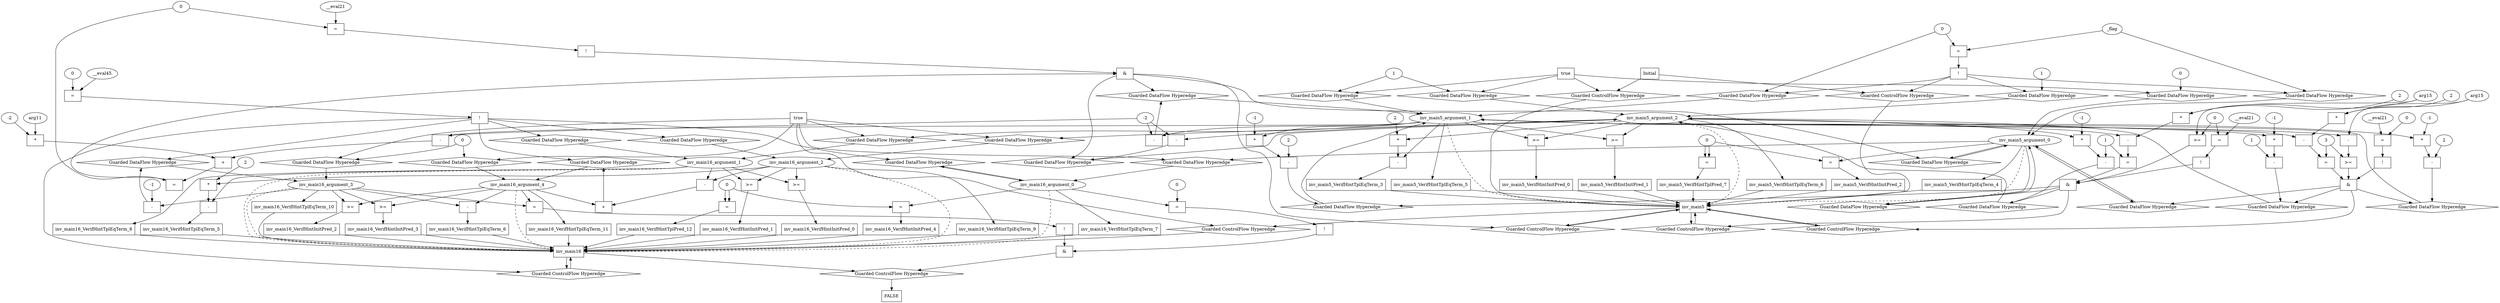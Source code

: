 digraph dag {
inv_main16 [label="inv_main16" shape="rect"];
inv_main5 [label="inv_main5" shape="rect"];
FALSE [label="FALSE" shape="rect"];
Initial [label="Initial" shape="rect"];
ControlFowHyperEdge_0 [label="Guarded ControlFlow Hyperedge" shape="diamond"];
inv_main16 -> ControlFowHyperEdge_0[label=""]
ControlFowHyperEdge_0 -> inv_main16[label=""]
ControlFowHyperEdge_1 [label="Guarded ControlFlow Hyperedge" shape="diamond"];
Initial -> ControlFowHyperEdge_1[label=""]
ControlFowHyperEdge_1 -> inv_main5[label=""]
ControlFowHyperEdge_2 [label="Guarded ControlFlow Hyperedge" shape="diamond"];
Initial -> ControlFowHyperEdge_2[label=""]
ControlFowHyperEdge_2 -> inv_main5[label=""]
ControlFowHyperEdge_3 [label="Guarded ControlFlow Hyperedge" shape="diamond"];
inv_main5 -> ControlFowHyperEdge_3[label=""]
ControlFowHyperEdge_3 -> inv_main16[label=""]
ControlFowHyperEdge_4 [label="Guarded ControlFlow Hyperedge" shape="diamond"];
inv_main5 -> ControlFowHyperEdge_4[label=""]
ControlFowHyperEdge_4 -> inv_main5[label=""]
ControlFowHyperEdge_5 [label="Guarded ControlFlow Hyperedge" shape="diamond"];
inv_main5 -> ControlFowHyperEdge_5[label=""]
ControlFowHyperEdge_5 -> inv_main5[label=""]
ControlFowHyperEdge_6 [label="Guarded ControlFlow Hyperedge" shape="diamond"];
inv_main5 -> ControlFowHyperEdge_6[label=""]
ControlFowHyperEdge_6 -> inv_main5[label=""]
ControlFowHyperEdge_7 [label="Guarded ControlFlow Hyperedge" shape="diamond"];
inv_main16 -> ControlFowHyperEdge_7[label=""]
ControlFowHyperEdge_7 -> FALSE[label=""]
inv_main16_argument_0 [label="inv_main16_argument_0" shape="oval"];
inv_main16_argument_0 -> inv_main16[label="" style="dashed"]
inv_main16_argument_1 [label="inv_main16_argument_1" shape="oval"];
inv_main16_argument_1 -> inv_main16[label="" style="dashed"]
inv_main16_argument_2 [label="inv_main16_argument_2" shape="oval"];
inv_main16_argument_2 -> inv_main16[label="" style="dashed"]
inv_main16_argument_3 [label="inv_main16_argument_3" shape="oval"];
inv_main16_argument_3 -> inv_main16[label="" style="dashed"]
inv_main16_argument_4 [label="inv_main16_argument_4" shape="oval"];
inv_main16_argument_4 -> inv_main16[label="" style="dashed"]
inv_main5_argument_0 [label="inv_main5_argument_0" shape="oval"];
inv_main5_argument_0 -> inv_main5[label="" style="dashed"]
inv_main5_argument_1 [label="inv_main5_argument_1" shape="oval"];
inv_main5_argument_1 -> inv_main5[label="" style="dashed"]
inv_main5_argument_2 [label="inv_main5_argument_2" shape="oval"];
inv_main5_argument_2 -> inv_main5[label="" style="dashed"]

xxxinv_main16___inv_main16_0xxxguard_0_node_0 [label="!" shape="rect"];
xxxinv_main16___inv_main16_0xxxguard_0_node_1 [label="=" shape="rect"];
xxxinv_main16___inv_main16_0xxxguard_0_node_2 [label="__eval45"];
xxxinv_main16___inv_main16_0xxxguard_0_node_3 [label="0"];
xxxinv_main16___inv_main16_0xxxguard_0_node_1->xxxinv_main16___inv_main16_0xxxguard_0_node_0
xxxinv_main16___inv_main16_0xxxguard_0_node_2->xxxinv_main16___inv_main16_0xxxguard_0_node_1
xxxinv_main16___inv_main16_0xxxguard_0_node_3->xxxinv_main16___inv_main16_0xxxguard_0_node_1

xxxinv_main16___inv_main16_0xxxguard_0_node_0->ControlFowHyperEdge_0 [label=""];
xxxinv_main16___inv_main16_0xxxdataFlow_0_node_0 [label="-" shape="rect"];
xxxinv_main16___inv_main16_0xxxdataFlow_0_node_2 [label="-1"];
inv_main16_argument_3->xxxinv_main16___inv_main16_0xxxdataFlow_0_node_0
xxxinv_main16___inv_main16_0xxxdataFlow_0_node_2->xxxinv_main16___inv_main16_0xxxdataFlow_0_node_0

xxxinv_main16___inv_main16_0xxxdataFlow_0_node_0->DataFowHyperEdge_0_inv_main16_argument_3 [label=""];
xxxinv_main16___inv_main16_0xxxdataFlow1_node_0 [label="+" shape="rect"];
xxxinv_main16___inv_main16_0xxxdataFlow1_node_2 [label="-" shape="rect"];
inv_main16_argument_4->xxxinv_main16___inv_main16_0xxxdataFlow1_node_0
xxxinv_main16___inv_main16_0xxxdataFlow1_node_2->xxxinv_main16___inv_main16_0xxxdataFlow1_node_0
inv_main16_argument_2->xxxinv_main16___inv_main16_0xxxdataFlow1_node_2
inv_main16_argument_1->xxxinv_main16___inv_main16_0xxxdataFlow1_node_2

xxxinv_main16___inv_main16_0xxxdataFlow1_node_0->DataFowHyperEdge_0_inv_main16_argument_4 [label=""];
xxxinv_main5___Initial_1xxxguard_0_node_0 [label="!" shape="rect"];
xxxinv_main5___Initial_1xxxguard_0_node_1 [label="=" shape="rect"];
xxxinv_main5___Initial_1xxxguard_0_node_1->xxxinv_main5___Initial_1xxxguard_0_node_0
xxxinv_main5___Initial_1xxxdataFlow_0_node_0->xxxinv_main5___Initial_1xxxguard_0_node_1
xxxinv_main5___Initial_1xxxdataFlow1_node_0->xxxinv_main5___Initial_1xxxguard_0_node_1

xxxinv_main5___Initial_1xxxguard_0_node_0->ControlFowHyperEdge_1 [label=""];
xxxinv_main5___Initial_1xxxdataFlow_0_node_0 [label="_flag"];

xxxinv_main5___Initial_1xxxdataFlow_0_node_0->DataFowHyperEdge_1_inv_main5_argument_0 [label=""];
xxxinv_main5___Initial_1xxxdataFlow1_node_0 [label="0"];

xxxinv_main5___Initial_1xxxdataFlow1_node_0->DataFowHyperEdge_1_inv_main5_argument_1 [label=""];
xxxinv_main5___Initial_1xxxdataFlow2_node_0 [label="1"];

xxxinv_main5___Initial_1xxxdataFlow2_node_0->DataFowHyperEdge_1_inv_main5_argument_2 [label=""];
true_2 [label="true" shape="rect"];
true_2->ControlFowHyperEdge_2 [label=""];
xxxinv_main5___Initial_2xxxdataFlow_0_node_0 [label="0"];

xxxinv_main5___Initial_2xxxdataFlow_0_node_0->DataFowHyperEdge_2_inv_main5_argument_0 [label=""];
xxxinv_main5___Initial_2xxxdataFlow1_node_0 [label="1"];

xxxinv_main5___Initial_2xxxdataFlow1_node_0->DataFowHyperEdge_2_inv_main5_argument_1 [label=""];

xxxinv_main5___Initial_2xxxdataFlow1_node_0->DataFowHyperEdge_2_inv_main5_argument_2 [label=""];
true_3 [label="true" shape="rect"];
true_3->ControlFowHyperEdge_3 [label=""];
xxxinv_main16___inv_main5_3xxxdataFlow_0_node_0 [label="0"];

xxxinv_main16___inv_main5_3xxxdataFlow_0_node_0->DataFowHyperEdge_3_inv_main16_argument_3 [label=""];

xxxinv_main16___inv_main5_3xxxdataFlow_0_node_0->DataFowHyperEdge_3_inv_main16_argument_4 [label=""];
xxxinv_main5___inv_main5_4xxx_and [label="&" shape="rect"];
xxxinv_main5___inv_main5_4xxxguard_0_node_0 [label="=" shape="rect"];
xxxinv_main5___inv_main5_4xxxguard_0_node_1 [label="+" shape="rect"];
xxxinv_main5___inv_main5_4xxxguard_0_node_2 [label="-" shape="rect"];
xxxinv_main5___inv_main5_4xxxguard_0_node_5 [label="*" shape="rect"];
xxxinv_main5___inv_main5_4xxxguard_0_node_6 [label="-2"];
xxxinv_main5___inv_main5_4xxxguard_0_node_7 [label="arg11"];
xxxinv_main5___inv_main5_4xxxguard_0_node_8 [label="0"];
xxxinv_main5___inv_main5_4xxxguard_0_node_1->xxxinv_main5___inv_main5_4xxxguard_0_node_0
xxxinv_main5___inv_main5_4xxxguard_0_node_8->xxxinv_main5___inv_main5_4xxxguard_0_node_0
xxxinv_main5___inv_main5_4xxxguard_0_node_2->xxxinv_main5___inv_main5_4xxxguard_0_node_1
xxxinv_main5___inv_main5_4xxxguard_0_node_5->xxxinv_main5___inv_main5_4xxxguard_0_node_1
inv_main5_argument_1->xxxinv_main5___inv_main5_4xxxguard_0_node_2
xxxinv_main5___inv_main5_4xxxdataFlow_0_node_2->xxxinv_main5___inv_main5_4xxxguard_0_node_2
xxxinv_main5___inv_main5_4xxxguard_0_node_7->xxxinv_main5___inv_main5_4xxxguard_0_node_5
xxxinv_main5___inv_main5_4xxxguard_0_node_6->xxxinv_main5___inv_main5_4xxxguard_0_node_5

xxxinv_main5___inv_main5_4xxxguard_0_node_0->xxxinv_main5___inv_main5_4xxx_and [label=""];
xxxinv_main5___inv_main5_4xxxguard1_node_0 [label="!" shape="rect"];
xxxinv_main5___inv_main5_4xxxguard1_node_1 [label="=" shape="rect"];
xxxinv_main5___inv_main5_4xxxguard1_node_2 [label="__eval21"];
xxxinv_main5___inv_main5_4xxxguard1_node_1->xxxinv_main5___inv_main5_4xxxguard1_node_0
xxxinv_main5___inv_main5_4xxxguard1_node_2->xxxinv_main5___inv_main5_4xxxguard1_node_1
xxxinv_main5___inv_main5_4xxxguard_0_node_8->xxxinv_main5___inv_main5_4xxxguard1_node_1

xxxinv_main5___inv_main5_4xxxguard1_node_0->xxxinv_main5___inv_main5_4xxx_and [label=""];
xxxinv_main5___inv_main5_4xxx_and->ControlFowHyperEdge_4 [label=""];
xxxinv_main5___inv_main5_4xxxdataFlow_0_node_0 [label="-" shape="rect"];
xxxinv_main5___inv_main5_4xxxdataFlow_0_node_2 [label="-2"];
inv_main5_argument_1->xxxinv_main5___inv_main5_4xxxdataFlow_0_node_0
xxxinv_main5___inv_main5_4xxxdataFlow_0_node_2->xxxinv_main5___inv_main5_4xxxdataFlow_0_node_0

xxxinv_main5___inv_main5_4xxxdataFlow_0_node_0->DataFowHyperEdge_4_inv_main5_argument_1 [label=""];
xxxinv_main5___inv_main5_4xxxdataFlow1_node_0 [label="-" shape="rect"];
inv_main5_argument_2->xxxinv_main5___inv_main5_4xxxdataFlow1_node_0
xxxinv_main5___inv_main5_4xxxdataFlow_0_node_2->xxxinv_main5___inv_main5_4xxxdataFlow1_node_0

xxxinv_main5___inv_main5_4xxxdataFlow1_node_0->DataFowHyperEdge_4_inv_main5_argument_2 [label=""];
xxxinv_main5___inv_main5_5xxx_and [label="&" shape="rect"];
xxxinv_main5___inv_main5_5xxxguard_0_node_0 [label="=" shape="rect"];
xxxinv_main5___inv_main5_5xxxguard_0_node_1 [label="-" shape="rect"];
xxxinv_main5___inv_main5_5xxxguard_0_node_2 [label="*" shape="rect"];
xxxinv_main5___inv_main5_5xxxguard_0_node_3 [label="2"];
xxxinv_main5___inv_main5_5xxxguard_0_node_4 [label="arg15"];
xxxinv_main5___inv_main5_5xxxguard_0_node_1->xxxinv_main5___inv_main5_5xxxguard_0_node_0
xxxinv_main5___inv_main5_5xxxdataFlow1_node_1->xxxinv_main5___inv_main5_5xxxguard_0_node_0
xxxinv_main5___inv_main5_5xxxguard_0_node_2->xxxinv_main5___inv_main5_5xxxguard_0_node_1
inv_main5_argument_1->xxxinv_main5___inv_main5_5xxxguard_0_node_1
xxxinv_main5___inv_main5_5xxxguard_0_node_3->xxxinv_main5___inv_main5_5xxxguard_0_node_2
xxxinv_main5___inv_main5_5xxxguard_0_node_4->xxxinv_main5___inv_main5_5xxxguard_0_node_2

xxxinv_main5___inv_main5_5xxxguard_0_node_0->xxxinv_main5___inv_main5_5xxx_and [label=""];
xxxinv_main5___inv_main5_5xxxguard1_node_0 [label="!" shape="rect"];
xxxinv_main5___inv_main5_5xxxguard1_node_1 [label="=" shape="rect"];
xxxinv_main5___inv_main5_5xxxguard1_node_2 [label="__eval21"];
xxxinv_main5___inv_main5_5xxxguard1_node_3 [label="0"];
xxxinv_main5___inv_main5_5xxxguard1_node_1->xxxinv_main5___inv_main5_5xxxguard1_node_0
xxxinv_main5___inv_main5_5xxxguard1_node_2->xxxinv_main5___inv_main5_5xxxguard1_node_1
xxxinv_main5___inv_main5_5xxxguard1_node_3->xxxinv_main5___inv_main5_5xxxguard1_node_1

xxxinv_main5___inv_main5_5xxxguard1_node_0->xxxinv_main5___inv_main5_5xxx_and [label=""];
xxxinv_main5___inv_main5_5xxxguard2_node_0 [label=">=" shape="rect"];
xxxinv_main5___inv_main5_5xxxguard_0_node_4->xxxinv_main5___inv_main5_5xxxguard2_node_0
xxxinv_main5___inv_main5_5xxxguard1_node_3->xxxinv_main5___inv_main5_5xxxguard2_node_0

xxxinv_main5___inv_main5_5xxxguard2_node_0->xxxinv_main5___inv_main5_5xxx_and [label=""];
xxxinv_main5___inv_main5_5xxx_and->ControlFowHyperEdge_5 [label=""];
xxxinv_main5___inv_main5_5xxxdataFlow_0_node_0 [label="-" shape="rect"];
xxxinv_main5___inv_main5_5xxxdataFlow_0_node_1 [label="2"];
xxxinv_main5___inv_main5_5xxxdataFlow_0_node_2 [label="*" shape="rect"];
xxxinv_main5___inv_main5_5xxxdataFlow_0_node_3 [label="-1"];
xxxinv_main5___inv_main5_5xxxdataFlow_0_node_1->xxxinv_main5___inv_main5_5xxxdataFlow_0_node_0
xxxinv_main5___inv_main5_5xxxdataFlow_0_node_2->xxxinv_main5___inv_main5_5xxxdataFlow_0_node_0
inv_main5_argument_1->xxxinv_main5___inv_main5_5xxxdataFlow_0_node_2
xxxinv_main5___inv_main5_5xxxdataFlow_0_node_3->xxxinv_main5___inv_main5_5xxxdataFlow_0_node_2

xxxinv_main5___inv_main5_5xxxdataFlow_0_node_0->DataFowHyperEdge_5_inv_main5_argument_1 [label=""];
xxxinv_main5___inv_main5_5xxxdataFlow1_node_0 [label="-" shape="rect"];
xxxinv_main5___inv_main5_5xxxdataFlow1_node_1 [label="1"];
xxxinv_main5___inv_main5_5xxxdataFlow1_node_2 [label="*" shape="rect"];
xxxinv_main5___inv_main5_5xxxdataFlow1_node_3 [label="-1"];
xxxinv_main5___inv_main5_5xxxdataFlow1_node_1->xxxinv_main5___inv_main5_5xxxdataFlow1_node_0
xxxinv_main5___inv_main5_5xxxdataFlow1_node_2->xxxinv_main5___inv_main5_5xxxdataFlow1_node_0
inv_main5_argument_2->xxxinv_main5___inv_main5_5xxxdataFlow1_node_2
xxxinv_main5___inv_main5_5xxxdataFlow1_node_3->xxxinv_main5___inv_main5_5xxxdataFlow1_node_2

xxxinv_main5___inv_main5_5xxxdataFlow1_node_0->DataFowHyperEdge_5_inv_main5_argument_2 [label=""];
xxxinv_main5___inv_main5_6xxx_and [label="&" shape="rect"];
xxxinv_main5___inv_main5_6xxxguard_0_node_0 [label="=" shape="rect"];
xxxinv_main5___inv_main5_6xxxguard_0_node_1 [label="-" shape="rect"];
xxxinv_main5___inv_main5_6xxxguard_0_node_2 [label="*" shape="rect"];
xxxinv_main5___inv_main5_6xxxguard_0_node_3 [label="2"];
xxxinv_main5___inv_main5_6xxxguard_0_node_4 [label="arg15"];
xxxinv_main5___inv_main5_6xxxguard_0_node_6 [label="3"];
xxxinv_main5___inv_main5_6xxxguard_0_node_1->xxxinv_main5___inv_main5_6xxxguard_0_node_0
xxxinv_main5___inv_main5_6xxxguard_0_node_6->xxxinv_main5___inv_main5_6xxxguard_0_node_0
xxxinv_main5___inv_main5_6xxxguard_0_node_2->xxxinv_main5___inv_main5_6xxxguard_0_node_1
inv_main5_argument_1->xxxinv_main5___inv_main5_6xxxguard_0_node_1
xxxinv_main5___inv_main5_6xxxguard_0_node_3->xxxinv_main5___inv_main5_6xxxguard_0_node_2
xxxinv_main5___inv_main5_6xxxguard_0_node_4->xxxinv_main5___inv_main5_6xxxguard_0_node_2

xxxinv_main5___inv_main5_6xxxguard_0_node_0->xxxinv_main5___inv_main5_6xxx_and [label=""];
xxxinv_main5___inv_main5_6xxxguard1_node_0 [label="!" shape="rect"];
xxxinv_main5___inv_main5_6xxxguard1_node_1 [label="=" shape="rect"];
xxxinv_main5___inv_main5_6xxxguard1_node_2 [label="__eval21"];
xxxinv_main5___inv_main5_6xxxguard1_node_3 [label="0"];
xxxinv_main5___inv_main5_6xxxguard1_node_1->xxxinv_main5___inv_main5_6xxxguard1_node_0
xxxinv_main5___inv_main5_6xxxguard1_node_2->xxxinv_main5___inv_main5_6xxxguard1_node_1
xxxinv_main5___inv_main5_6xxxguard1_node_3->xxxinv_main5___inv_main5_6xxxguard1_node_1

xxxinv_main5___inv_main5_6xxxguard1_node_0->xxxinv_main5___inv_main5_6xxx_and [label=""];
xxxinv_main5___inv_main5_6xxxguard2_node_0 [label=">=" shape="rect"];
xxxinv_main5___inv_main5_6xxxguard2_node_1 [label="-" shape="rect"];
xxxinv_main5___inv_main5_6xxxguard2_node_1->xxxinv_main5___inv_main5_6xxxguard2_node_0
xxxinv_main5___inv_main5_6xxxguard_0_node_6->xxxinv_main5___inv_main5_6xxxguard2_node_0
xxxinv_main5___inv_main5_6xxxguard_0_node_4->xxxinv_main5___inv_main5_6xxxguard2_node_1
inv_main5_argument_1->xxxinv_main5___inv_main5_6xxxguard2_node_1

xxxinv_main5___inv_main5_6xxxguard2_node_0->xxxinv_main5___inv_main5_6xxx_and [label=""];
xxxinv_main5___inv_main5_6xxx_and->ControlFowHyperEdge_6 [label=""];
xxxinv_main5___inv_main5_6xxxdataFlow_0_node_0 [label="-" shape="rect"];
xxxinv_main5___inv_main5_6xxxdataFlow_0_node_1 [label="2"];
xxxinv_main5___inv_main5_6xxxdataFlow_0_node_2 [label="*" shape="rect"];
xxxinv_main5___inv_main5_6xxxdataFlow_0_node_3 [label="-1"];
xxxinv_main5___inv_main5_6xxxdataFlow_0_node_1->xxxinv_main5___inv_main5_6xxxdataFlow_0_node_0
xxxinv_main5___inv_main5_6xxxdataFlow_0_node_2->xxxinv_main5___inv_main5_6xxxdataFlow_0_node_0
inv_main5_argument_1->xxxinv_main5___inv_main5_6xxxdataFlow_0_node_2
xxxinv_main5___inv_main5_6xxxdataFlow_0_node_3->xxxinv_main5___inv_main5_6xxxdataFlow_0_node_2

xxxinv_main5___inv_main5_6xxxdataFlow_0_node_0->DataFowHyperEdge_6_inv_main5_argument_1 [label=""];
xxxinv_main5___inv_main5_6xxxdataFlow1_node_0 [label="-" shape="rect"];
xxxinv_main5___inv_main5_6xxxdataFlow1_node_1 [label="1"];
xxxinv_main5___inv_main5_6xxxdataFlow1_node_2 [label="*" shape="rect"];
xxxinv_main5___inv_main5_6xxxdataFlow1_node_3 [label="-1"];
xxxinv_main5___inv_main5_6xxxdataFlow1_node_1->xxxinv_main5___inv_main5_6xxxdataFlow1_node_0
xxxinv_main5___inv_main5_6xxxdataFlow1_node_2->xxxinv_main5___inv_main5_6xxxdataFlow1_node_0
inv_main5_argument_2->xxxinv_main5___inv_main5_6xxxdataFlow1_node_2
xxxinv_main5___inv_main5_6xxxdataFlow1_node_3->xxxinv_main5___inv_main5_6xxxdataFlow1_node_2

xxxinv_main5___inv_main5_6xxxdataFlow1_node_0->DataFowHyperEdge_6_inv_main5_argument_2 [label=""];
xxxFALSE___inv_main16_7xxx_and [label="&" shape="rect"];
xxxFALSE___inv_main16_7xxxguard_0_node_0 [label="!" shape="rect"];
xxxFALSE___inv_main16_7xxxguard_0_node_1 [label="=" shape="rect"];
xxxFALSE___inv_main16_7xxxguard_0_node_1->xxxFALSE___inv_main16_7xxxguard_0_node_0
inv_main16_argument_3->xxxFALSE___inv_main16_7xxxguard_0_node_1
inv_main16_argument_4->xxxFALSE___inv_main16_7xxxguard_0_node_1

xxxFALSE___inv_main16_7xxxguard_0_node_0->xxxFALSE___inv_main16_7xxx_and [label=""];
xxxFALSE___inv_main16_7xxxguard1_node_0 [label="!" shape="rect"];
xxxFALSE___inv_main16_7xxxguard1_node_1 [label="=" shape="rect"];
xxxFALSE___inv_main16_7xxxguard1_node_3 [label="0"];
xxxFALSE___inv_main16_7xxxguard1_node_1->xxxFALSE___inv_main16_7xxxguard1_node_0
inv_main16_argument_0->xxxFALSE___inv_main16_7xxxguard1_node_1
xxxFALSE___inv_main16_7xxxguard1_node_3->xxxFALSE___inv_main16_7xxxguard1_node_1

xxxFALSE___inv_main16_7xxxguard1_node_0->xxxFALSE___inv_main16_7xxx_and [label=""];
xxxFALSE___inv_main16_7xxx_and->ControlFowHyperEdge_7 [label=""];
DataFowHyperEdge_0_inv_main16_argument_0 [label="Guarded DataFlow Hyperedge" shape="diamond"];
DataFowHyperEdge_0_inv_main16_argument_0 -> inv_main16_argument_0[label=""]
xxxinv_main16___inv_main16_0xxxguard_0_node_0 -> DataFowHyperEdge_0_inv_main16_argument_0[label=""]
DataFowHyperEdge_0_inv_main16_argument_1 [label="Guarded DataFlow Hyperedge" shape="diamond"];
DataFowHyperEdge_0_inv_main16_argument_1 -> inv_main16_argument_1[label=""]
xxxinv_main16___inv_main16_0xxxguard_0_node_0 -> DataFowHyperEdge_0_inv_main16_argument_1[label=""]
DataFowHyperEdge_0_inv_main16_argument_2 [label="Guarded DataFlow Hyperedge" shape="diamond"];
DataFowHyperEdge_0_inv_main16_argument_2 -> inv_main16_argument_2[label=""]
xxxinv_main16___inv_main16_0xxxguard_0_node_0 -> DataFowHyperEdge_0_inv_main16_argument_2[label=""]
DataFowHyperEdge_0_inv_main16_argument_3 [label="Guarded DataFlow Hyperedge" shape="diamond"];
DataFowHyperEdge_0_inv_main16_argument_3 -> inv_main16_argument_3[label=""]
xxxinv_main16___inv_main16_0xxxguard_0_node_0 -> DataFowHyperEdge_0_inv_main16_argument_3[label=""]
DataFowHyperEdge_0_inv_main16_argument_4 [label="Guarded DataFlow Hyperedge" shape="diamond"];
DataFowHyperEdge_0_inv_main16_argument_4 -> inv_main16_argument_4[label=""]
xxxinv_main16___inv_main16_0xxxguard_0_node_0 -> DataFowHyperEdge_0_inv_main16_argument_4[label=""]
DataFowHyperEdge_1_inv_main5_argument_0 [label="Guarded DataFlow Hyperedge" shape="diamond"];
DataFowHyperEdge_1_inv_main5_argument_0 -> inv_main5_argument_0[label=""]
xxxinv_main5___Initial_1xxxguard_0_node_0 -> DataFowHyperEdge_1_inv_main5_argument_0[label=""]
DataFowHyperEdge_1_inv_main5_argument_1 [label="Guarded DataFlow Hyperedge" shape="diamond"];
DataFowHyperEdge_1_inv_main5_argument_1 -> inv_main5_argument_1[label=""]
xxxinv_main5___Initial_1xxxguard_0_node_0 -> DataFowHyperEdge_1_inv_main5_argument_1[label=""]
DataFowHyperEdge_1_inv_main5_argument_2 [label="Guarded DataFlow Hyperedge" shape="diamond"];
DataFowHyperEdge_1_inv_main5_argument_2 -> inv_main5_argument_2[label=""]
xxxinv_main5___Initial_1xxxguard_0_node_0 -> DataFowHyperEdge_1_inv_main5_argument_2[label=""]
DataFowHyperEdge_2_inv_main5_argument_0 [label="Guarded DataFlow Hyperedge" shape="diamond"];
DataFowHyperEdge_2_inv_main5_argument_0 -> inv_main5_argument_0[label=""]
true_2->DataFowHyperEdge_2_inv_main5_argument_0 [label=""];
DataFowHyperEdge_2_inv_main5_argument_1 [label="Guarded DataFlow Hyperedge" shape="diamond"];
DataFowHyperEdge_2_inv_main5_argument_1 -> inv_main5_argument_1[label=""]
true_2->DataFowHyperEdge_2_inv_main5_argument_1 [label=""];
DataFowHyperEdge_2_inv_main5_argument_2 [label="Guarded DataFlow Hyperedge" shape="diamond"];
DataFowHyperEdge_2_inv_main5_argument_2 -> inv_main5_argument_2[label=""]
true_2->DataFowHyperEdge_2_inv_main5_argument_2 [label=""];
DataFowHyperEdge_3_inv_main16_argument_0 [label="Guarded DataFlow Hyperedge" shape="diamond"];
DataFowHyperEdge_3_inv_main16_argument_0 -> inv_main16_argument_0[label=""]
true_3->DataFowHyperEdge_3_inv_main16_argument_0 [label=""];
DataFowHyperEdge_3_inv_main16_argument_1 [label="Guarded DataFlow Hyperedge" shape="diamond"];
DataFowHyperEdge_3_inv_main16_argument_1 -> inv_main16_argument_1[label=""]
true_3->DataFowHyperEdge_3_inv_main16_argument_1 [label=""];
DataFowHyperEdge_3_inv_main16_argument_2 [label="Guarded DataFlow Hyperedge" shape="diamond"];
DataFowHyperEdge_3_inv_main16_argument_2 -> inv_main16_argument_2[label=""]
true_3->DataFowHyperEdge_3_inv_main16_argument_2 [label=""];
DataFowHyperEdge_3_inv_main16_argument_3 [label="Guarded DataFlow Hyperedge" shape="diamond"];
DataFowHyperEdge_3_inv_main16_argument_3 -> inv_main16_argument_3[label=""]
true_3->DataFowHyperEdge_3_inv_main16_argument_3 [label=""];
DataFowHyperEdge_3_inv_main16_argument_4 [label="Guarded DataFlow Hyperedge" shape="diamond"];
DataFowHyperEdge_3_inv_main16_argument_4 -> inv_main16_argument_4[label=""]
true_3->DataFowHyperEdge_3_inv_main16_argument_4 [label=""];
DataFowHyperEdge_4_inv_main5_argument_0 [label="Guarded DataFlow Hyperedge" shape="diamond"];
DataFowHyperEdge_4_inv_main5_argument_0 -> inv_main5_argument_0[label=""]
xxxinv_main5___inv_main5_4xxx_and -> DataFowHyperEdge_4_inv_main5_argument_0[label=""]
DataFowHyperEdge_4_inv_main5_argument_1 [label="Guarded DataFlow Hyperedge" shape="diamond"];
DataFowHyperEdge_4_inv_main5_argument_1 -> inv_main5_argument_1[label=""]
xxxinv_main5___inv_main5_4xxx_and -> DataFowHyperEdge_4_inv_main5_argument_1[label=""]
DataFowHyperEdge_4_inv_main5_argument_2 [label="Guarded DataFlow Hyperedge" shape="diamond"];
DataFowHyperEdge_4_inv_main5_argument_2 -> inv_main5_argument_2[label=""]
xxxinv_main5___inv_main5_4xxx_and -> DataFowHyperEdge_4_inv_main5_argument_2[label=""]
DataFowHyperEdge_5_inv_main5_argument_0 [label="Guarded DataFlow Hyperedge" shape="diamond"];
DataFowHyperEdge_5_inv_main5_argument_0 -> inv_main5_argument_0[label=""]
xxxinv_main5___inv_main5_5xxx_and -> DataFowHyperEdge_5_inv_main5_argument_0[label=""]
DataFowHyperEdge_5_inv_main5_argument_1 [label="Guarded DataFlow Hyperedge" shape="diamond"];
DataFowHyperEdge_5_inv_main5_argument_1 -> inv_main5_argument_1[label=""]
xxxinv_main5___inv_main5_5xxx_and -> DataFowHyperEdge_5_inv_main5_argument_1[label=""]
DataFowHyperEdge_5_inv_main5_argument_2 [label="Guarded DataFlow Hyperedge" shape="diamond"];
DataFowHyperEdge_5_inv_main5_argument_2 -> inv_main5_argument_2[label=""]
xxxinv_main5___inv_main5_5xxx_and -> DataFowHyperEdge_5_inv_main5_argument_2[label=""]
DataFowHyperEdge_6_inv_main5_argument_0 [label="Guarded DataFlow Hyperedge" shape="diamond"];
DataFowHyperEdge_6_inv_main5_argument_0 -> inv_main5_argument_0[label=""]
xxxinv_main5___inv_main5_6xxx_and -> DataFowHyperEdge_6_inv_main5_argument_0[label=""]
DataFowHyperEdge_6_inv_main5_argument_1 [label="Guarded DataFlow Hyperedge" shape="diamond"];
DataFowHyperEdge_6_inv_main5_argument_1 -> inv_main5_argument_1[label=""]
xxxinv_main5___inv_main5_6xxx_and -> DataFowHyperEdge_6_inv_main5_argument_1[label=""]
DataFowHyperEdge_6_inv_main5_argument_2 [label="Guarded DataFlow Hyperedge" shape="diamond"];
DataFowHyperEdge_6_inv_main5_argument_2 -> inv_main5_argument_2[label=""]
xxxinv_main5___inv_main5_6xxx_and -> DataFowHyperEdge_6_inv_main5_argument_2[label=""]
inv_main16_argument_0 -> DataFowHyperEdge_0_inv_main16_argument_0[label=""]
inv_main5_argument_0 -> DataFowHyperEdge_3_inv_main16_argument_0[label=""]
inv_main5_argument_1 -> DataFowHyperEdge_3_inv_main16_argument_1[label=""]
inv_main5_argument_2 -> DataFowHyperEdge_3_inv_main16_argument_2[label=""]
inv_main5_argument_0 -> DataFowHyperEdge_4_inv_main5_argument_0[label=""]
inv_main5_argument_0 -> DataFowHyperEdge_5_inv_main5_argument_0[label=""]
inv_main5_argument_0 -> DataFowHyperEdge_6_inv_main5_argument_0[label=""]




inv_main16_VerifHintInitPred_0 [label="inv_main16_VerifHintInitPred_0" shape="rect"];
inv_main16predicate_0_node_0 -> inv_main16_VerifHintInitPred_0[label="" ];
inv_main16_VerifHintInitPred_0 -> inv_main16[label="" ];
inv_main16predicate_0_node_0 [label=">=" shape="rect"];
inv_main16_argument_1 [label="inv_main16_argument_1"];
inv_main16_argument_2 [label="inv_main16_argument_2"];
inv_main16_argument_2->inv_main16predicate_0_node_0
inv_main16_argument_1->inv_main16predicate_0_node_0

inv_main16_VerifHintInitPred_1 [label="inv_main16_VerifHintInitPred_1" shape="rect"];
inv_main16predicate_1_node_0 -> inv_main16_VerifHintInitPred_1[label="" ];
inv_main16_VerifHintInitPred_1 -> inv_main16[label="" ];
inv_main16predicate_1_node_0 [label=">=" shape="rect"];
inv_main16_argument_2 [label="inv_main16_argument_2"];
inv_main16_argument_1 [label="inv_main16_argument_1"];
inv_main16_argument_1->inv_main16predicate_1_node_0
inv_main16_argument_2->inv_main16predicate_1_node_0

inv_main16_VerifHintInitPred_2 [label="inv_main16_VerifHintInitPred_2" shape="rect"];
inv_main16predicate_2_node_0 -> inv_main16_VerifHintInitPred_2[label="" ];
inv_main16_VerifHintInitPred_2 -> inv_main16[label="" ];
inv_main16predicate_2_node_0 [label=">=" shape="rect"];
inv_main16_argument_3 [label="inv_main16_argument_3"];
inv_main16_argument_4 [label="inv_main16_argument_4"];
inv_main16_argument_4->inv_main16predicate_2_node_0
inv_main16_argument_3->inv_main16predicate_2_node_0

inv_main16_VerifHintInitPred_3 [label="inv_main16_VerifHintInitPred_3" shape="rect"];
inv_main16predicate_3_node_0 -> inv_main16_VerifHintInitPred_3[label="" ];
inv_main16_VerifHintInitPred_3 -> inv_main16[label="" ];
inv_main16predicate_3_node_0 [label=">=" shape="rect"];
inv_main16_argument_4 [label="inv_main16_argument_4"];
inv_main16_argument_3 [label="inv_main16_argument_3"];
inv_main16_argument_3->inv_main16predicate_3_node_0
inv_main16_argument_4->inv_main16predicate_3_node_0

inv_main16_VerifHintInitPred_4 [label="inv_main16_VerifHintInitPred_4" shape="rect"];
inv_main16predicate_4_node_0 -> inv_main16_VerifHintInitPred_4[label="" ];
inv_main16_VerifHintInitPred_4 -> inv_main16[label="" ];
inv_main16predicate_4_node_0 [label="=" shape="rect"];
inv_main16_argument_0 [label="inv_main16_argument_0"];
inv_main16predicate_4_node_2 [label="0"];
inv_main16predicate_4_node_2->inv_main16predicate_4_node_0
inv_main16_argument_0->inv_main16predicate_4_node_0

inv_main16_VerifHintTplEqTerm_5 [label="inv_main16_VerifHintTplEqTerm_5" shape="rect"];
inv_main16predicate_5_node_0 -> inv_main16_VerifHintTplEqTerm_5[label="" ];
inv_main16_VerifHintTplEqTerm_5 -> inv_main16[label="" ];
inv_main16predicate_5_node_0 [label="-" shape="rect"];
inv_main16predicate_5_node_1 [label="*" shape="rect"];
inv_main16predicate_5_node_2 [label="2"];
inv_main16_argument_2 [label="inv_main16_argument_2"];
inv_main16_argument_1 [label="inv_main16_argument_1"];
inv_main16predicate_5_node_1->inv_main16predicate_5_node_0
inv_main16_argument_1->inv_main16predicate_5_node_0
inv_main16predicate_5_node_2->inv_main16predicate_5_node_1
inv_main16_argument_2->inv_main16predicate_5_node_1

inv_main16_VerifHintTplEqTerm_6 [label="inv_main16_VerifHintTplEqTerm_6" shape="rect"];
inv_main16predicate_6_node_0 -> inv_main16_VerifHintTplEqTerm_6[label="" ];
inv_main16_VerifHintTplEqTerm_6 -> inv_main16[label="" ];
inv_main16predicate_6_node_0 [label="-" shape="rect"];
inv_main16_argument_4 [label="inv_main16_argument_4"];
inv_main16_argument_3 [label="inv_main16_argument_3"];
inv_main16_argument_3->inv_main16predicate_6_node_0
inv_main16_argument_4->inv_main16predicate_6_node_0

inv_main16_VerifHintTplEqTerm_7 [label="inv_main16_VerifHintTplEqTerm_7" shape="rect"];
inv_main16_argument_0 -> inv_main16_VerifHintTplEqTerm_7[label="" ];
inv_main16_VerifHintTplEqTerm_7 -> inv_main16[label="" ];
inv_main16_argument_0 [label="inv_main16_argument_0"];

inv_main16_VerifHintTplEqTerm_8 [label="inv_main16_VerifHintTplEqTerm_8" shape="rect"];
inv_main16_argument_1 -> inv_main16_VerifHintTplEqTerm_8[label="" ];
inv_main16_VerifHintTplEqTerm_8 -> inv_main16[label="" ];
inv_main16_argument_1 [label="inv_main16_argument_1"];

inv_main16_VerifHintTplEqTerm_9 [label="inv_main16_VerifHintTplEqTerm_9" shape="rect"];
inv_main16_argument_2 -> inv_main16_VerifHintTplEqTerm_9[label="" ];
inv_main16_VerifHintTplEqTerm_9 -> inv_main16[label="" ];
inv_main16_argument_2 [label="inv_main16_argument_2"];

inv_main16_VerifHintTplEqTerm_10 [label="inv_main16_VerifHintTplEqTerm_10" shape="rect"];
inv_main16_argument_3 -> inv_main16_VerifHintTplEqTerm_10[label="" ];
inv_main16_VerifHintTplEqTerm_10 -> inv_main16[label="" ];
inv_main16_argument_3 [label="inv_main16_argument_3"];

inv_main16_VerifHintTplEqTerm_11 [label="inv_main16_VerifHintTplEqTerm_11" shape="rect"];
inv_main16_argument_4 -> inv_main16_VerifHintTplEqTerm_11[label="" ];
inv_main16_VerifHintTplEqTerm_11 -> inv_main16[label="" ];
inv_main16_argument_4 [label="inv_main16_argument_4"];

inv_main16_VerifHintTplPred_12 [label="inv_main16_VerifHintTplPred_12" shape="rect"];
inv_main16predicate_12_node_0 -> inv_main16_VerifHintTplPred_12[label="" ];
inv_main16_VerifHintTplPred_12 -> inv_main16[label="" ];
inv_main16predicate_12_node_0 [label="=" shape="rect"];
inv_main16predicate_4_node_2->inv_main16predicate_12_node_0
inv_main16predicate_4_node_2->inv_main16predicate_12_node_0

inv_main5_VerifHintInitPred_0 [label="inv_main5_VerifHintInitPred_0" shape="rect"];
inv_main5predicate_0_node_0 -> inv_main5_VerifHintInitPred_0[label="" ];
inv_main5_VerifHintInitPred_0 -> inv_main5[label="" ];
inv_main5predicate_0_node_0 [label=">=" shape="rect"];
inv_main5_argument_1 [label="inv_main5_argument_1"];
inv_main5_argument_2 [label="inv_main5_argument_2"];
inv_main5_argument_2->inv_main5predicate_0_node_0
inv_main5_argument_1->inv_main5predicate_0_node_0

inv_main5_VerifHintInitPred_1 [label="inv_main5_VerifHintInitPred_1" shape="rect"];
inv_main5predicate_1_node_0 -> inv_main5_VerifHintInitPred_1[label="" ];
inv_main5_VerifHintInitPred_1 -> inv_main5[label="" ];
inv_main5predicate_1_node_0 [label=">=" shape="rect"];
inv_main5_argument_2 [label="inv_main5_argument_2"];
inv_main5_argument_1 [label="inv_main5_argument_1"];
inv_main5_argument_1->inv_main5predicate_1_node_0
inv_main5_argument_2->inv_main5predicate_1_node_0

inv_main5_VerifHintInitPred_2 [label="inv_main5_VerifHintInitPred_2" shape="rect"];
inv_main5predicate_2_node_0 -> inv_main5_VerifHintInitPred_2[label="" ];
inv_main5_VerifHintInitPred_2 -> inv_main5[label="" ];
inv_main5predicate_2_node_0 [label="=" shape="rect"];
inv_main5_argument_0 [label="inv_main5_argument_0"];
inv_main5predicate_2_node_2 [label="0"];
inv_main5predicate_2_node_2->inv_main5predicate_2_node_0
inv_main5_argument_0->inv_main5predicate_2_node_0

inv_main5_VerifHintTplEqTerm_3 [label="inv_main5_VerifHintTplEqTerm_3" shape="rect"];
inv_main5predicate_3_node_0 -> inv_main5_VerifHintTplEqTerm_3[label="" ];
inv_main5_VerifHintTplEqTerm_3 -> inv_main5[label="" ];
inv_main5predicate_3_node_0 [label="-" shape="rect"];
inv_main5predicate_3_node_1 [label="*" shape="rect"];
inv_main5predicate_3_node_2 [label="2"];
inv_main5_argument_2 [label="inv_main5_argument_2"];
inv_main5_argument_1 [label="inv_main5_argument_1"];
inv_main5predicate_3_node_1->inv_main5predicate_3_node_0
inv_main5_argument_1->inv_main5predicate_3_node_0
inv_main5predicate_3_node_2->inv_main5predicate_3_node_1
inv_main5_argument_2->inv_main5predicate_3_node_1

inv_main5_VerifHintTplEqTerm_4 [label="inv_main5_VerifHintTplEqTerm_4" shape="rect"];
inv_main5_argument_0 -> inv_main5_VerifHintTplEqTerm_4[label="" ];
inv_main5_VerifHintTplEqTerm_4 -> inv_main5[label="" ];
inv_main5_argument_0 [label="inv_main5_argument_0"];

inv_main5_VerifHintTplEqTerm_5 [label="inv_main5_VerifHintTplEqTerm_5" shape="rect"];
inv_main5_argument_1 -> inv_main5_VerifHintTplEqTerm_5[label="" ];
inv_main5_VerifHintTplEqTerm_5 -> inv_main5[label="" ];
inv_main5_argument_1 [label="inv_main5_argument_1"];

inv_main5_VerifHintTplEqTerm_6 [label="inv_main5_VerifHintTplEqTerm_6" shape="rect"];
inv_main5_argument_2 -> inv_main5_VerifHintTplEqTerm_6[label="" ];
inv_main5_VerifHintTplEqTerm_6 -> inv_main5[label="" ];
inv_main5_argument_2 [label="inv_main5_argument_2"];

inv_main5_VerifHintTplPred_7 [label="inv_main5_VerifHintTplPred_7" shape="rect"];
inv_main5predicate_7_node_0 -> inv_main5_VerifHintTplPred_7[label="" ];
inv_main5_VerifHintTplPred_7 -> inv_main5[label="" ];
inv_main5predicate_7_node_0 [label="=" shape="rect"];
inv_main5predicate_2_node_2->inv_main5predicate_7_node_0
inv_main5predicate_2_node_2->inv_main5predicate_7_node_0

}
